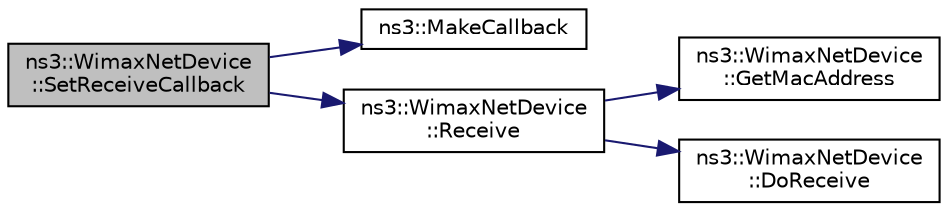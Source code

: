 digraph "ns3::WimaxNetDevice::SetReceiveCallback"
{
  edge [fontname="Helvetica",fontsize="10",labelfontname="Helvetica",labelfontsize="10"];
  node [fontname="Helvetica",fontsize="10",shape=record];
  rankdir="LR";
  Node1 [label="ns3::WimaxNetDevice\l::SetReceiveCallback",height=0.2,width=0.4,color="black", fillcolor="grey75", style="filled", fontcolor="black"];
  Node1 -> Node2 [color="midnightblue",fontsize="10",style="solid"];
  Node2 [label="ns3::MakeCallback",height=0.2,width=0.4,color="black", fillcolor="white", style="filled",URL="$dd/de0/group__makecallbackmemptr.html#ga9376283685aa99d204048d6a4b7610a4"];
  Node1 -> Node3 [color="midnightblue",fontsize="10",style="solid"];
  Node3 [label="ns3::WimaxNetDevice\l::Receive",height=0.2,width=0.4,color="black", fillcolor="white", style="filled",URL="$dc/d52/classns3_1_1WimaxNetDevice.html#a14cc3e344c48ec645e65242cfcbb80d7"];
  Node3 -> Node4 [color="midnightblue",fontsize="10",style="solid"];
  Node4 [label="ns3::WimaxNetDevice\l::GetMacAddress",height=0.2,width=0.4,color="black", fillcolor="white", style="filled",URL="$dc/d52/classns3_1_1WimaxNetDevice.html#aa02eb7f6de9c03f0b8f2e33e3c5b5559"];
  Node3 -> Node5 [color="midnightblue",fontsize="10",style="solid"];
  Node5 [label="ns3::WimaxNetDevice\l::DoReceive",height=0.2,width=0.4,color="black", fillcolor="white", style="filled",URL="$dc/d52/classns3_1_1WimaxNetDevice.html#a9c27ed8c265ca1516ee289c6a02a75fa"];
}
